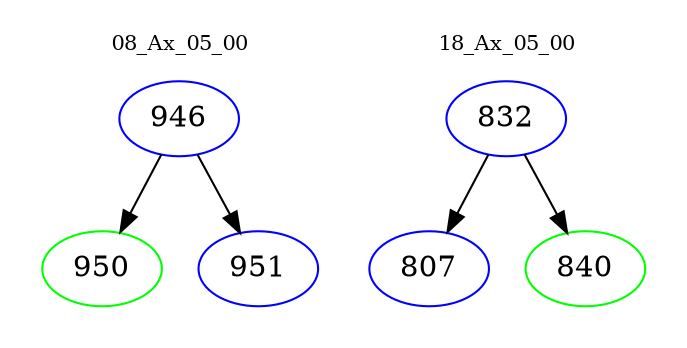 digraph{
subgraph cluster_0 {
color = white
label = "08_Ax_05_00";
fontsize=10;
T0_946 [label="946", color="blue"]
T0_946 -> T0_950 [color="black"]
T0_950 [label="950", color="green"]
T0_946 -> T0_951 [color="black"]
T0_951 [label="951", color="blue"]
}
subgraph cluster_1 {
color = white
label = "18_Ax_05_00";
fontsize=10;
T1_832 [label="832", color="blue"]
T1_832 -> T1_807 [color="black"]
T1_807 [label="807", color="blue"]
T1_832 -> T1_840 [color="black"]
T1_840 [label="840", color="green"]
}
}
